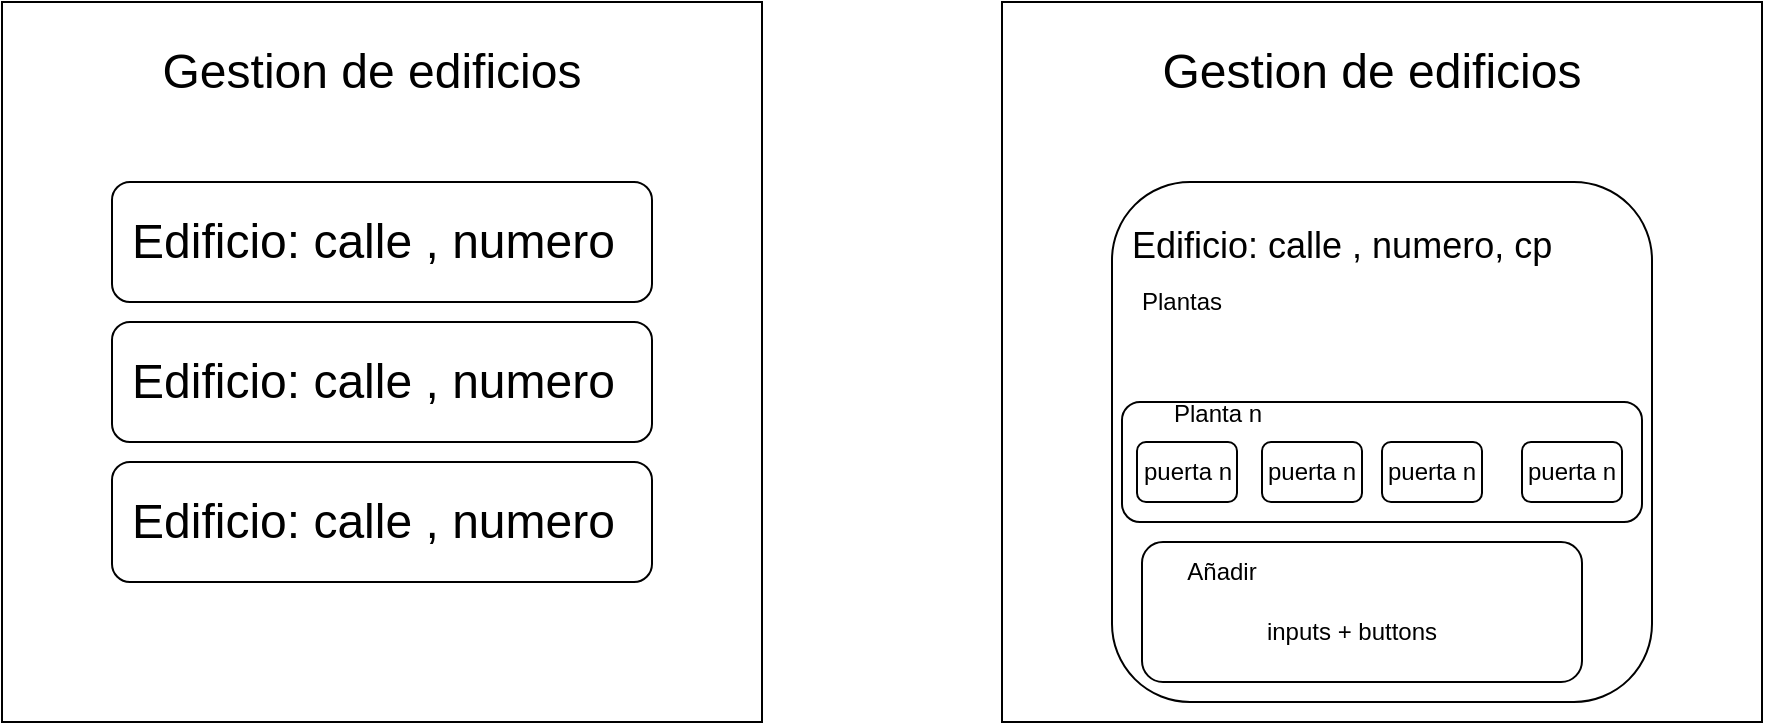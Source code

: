 <mxfile>
    <diagram id="L1CkRyodAxUsox6R4UOZ" name="Page-1">
        <mxGraphModel dx="493" dy="507" grid="1" gridSize="10" guides="1" tooltips="1" connect="1" arrows="1" fold="1" page="1" pageScale="1" pageWidth="850" pageHeight="1100" math="0" shadow="0">
            <root>
                <mxCell id="0"/>
                <mxCell id="1" parent="0"/>
                <mxCell id="37" value="" style="rounded=0;whiteSpace=wrap;html=1;" vertex="1" parent="1">
                    <mxGeometry x="140" y="130" width="380" height="360" as="geometry"/>
                </mxCell>
                <mxCell id="38" value="" style="rounded=1;whiteSpace=wrap;html=1;" vertex="1" parent="1">
                    <mxGeometry x="195" y="220" width="270" height="60" as="geometry"/>
                </mxCell>
                <mxCell id="40" value="&lt;font style=&quot;font-size: 24px;&quot;&gt;Gestion de edificios&lt;/font&gt;" style="text;html=1;strokeColor=none;fillColor=none;align=center;verticalAlign=middle;whiteSpace=wrap;rounded=0;" vertex="1" parent="1">
                    <mxGeometry x="190" y="150" width="270" height="30" as="geometry"/>
                </mxCell>
                <mxCell id="42" value="Edificio: calle , numero" style="text;html=1;strokeColor=none;fillColor=none;align=left;verticalAlign=middle;whiteSpace=wrap;rounded=0;fontSize=24;" vertex="1" parent="1">
                    <mxGeometry x="202.5" y="235" width="255" height="30" as="geometry"/>
                </mxCell>
                <mxCell id="43" value="" style="rounded=1;whiteSpace=wrap;html=1;" vertex="1" parent="1">
                    <mxGeometry x="195" y="290" width="270" height="60" as="geometry"/>
                </mxCell>
                <mxCell id="44" value="Edificio: calle , numero" style="text;html=1;strokeColor=none;fillColor=none;align=left;verticalAlign=middle;whiteSpace=wrap;rounded=0;fontSize=24;" vertex="1" parent="1">
                    <mxGeometry x="202.5" y="305" width="255" height="30" as="geometry"/>
                </mxCell>
                <mxCell id="47" value="" style="rounded=1;whiteSpace=wrap;html=1;" vertex="1" parent="1">
                    <mxGeometry x="195" y="360" width="270" height="60" as="geometry"/>
                </mxCell>
                <mxCell id="48" value="Edificio: calle , numero" style="text;html=1;strokeColor=none;fillColor=none;align=left;verticalAlign=middle;whiteSpace=wrap;rounded=0;fontSize=24;" vertex="1" parent="1">
                    <mxGeometry x="202.5" y="375" width="255" height="30" as="geometry"/>
                </mxCell>
                <mxCell id="49" value="" style="rounded=0;whiteSpace=wrap;html=1;" vertex="1" parent="1">
                    <mxGeometry x="640" y="130" width="380" height="360" as="geometry"/>
                </mxCell>
                <mxCell id="50" value="" style="rounded=1;whiteSpace=wrap;html=1;" vertex="1" parent="1">
                    <mxGeometry x="695" y="220" width="270" height="260" as="geometry"/>
                </mxCell>
                <mxCell id="51" value="&lt;font style=&quot;font-size: 24px;&quot;&gt;Gestion de edificios&lt;/font&gt;" style="text;html=1;strokeColor=none;fillColor=none;align=center;verticalAlign=middle;whiteSpace=wrap;rounded=0;" vertex="1" parent="1">
                    <mxGeometry x="690" y="150" width="270" height="30" as="geometry"/>
                </mxCell>
                <mxCell id="52" value="&lt;font style=&quot;font-size: 18px;&quot;&gt;Edificio: calle , numero, cp&lt;/font&gt;" style="text;html=1;strokeColor=none;fillColor=none;align=left;verticalAlign=middle;whiteSpace=wrap;rounded=0;fontSize=24;" vertex="1" parent="1">
                    <mxGeometry x="702.5" y="235" width="257.5" height="30" as="geometry"/>
                </mxCell>
                <mxCell id="63" value="" style="rounded=1;whiteSpace=wrap;html=1;fontSize=12;" vertex="1" parent="1">
                    <mxGeometry x="700" y="330" width="260" height="60" as="geometry"/>
                </mxCell>
                <mxCell id="64" value="Plantas" style="text;html=1;strokeColor=none;fillColor=none;align=center;verticalAlign=middle;whiteSpace=wrap;rounded=0;fontSize=12;" vertex="1" parent="1">
                    <mxGeometry x="700" y="265" width="60" height="30" as="geometry"/>
                </mxCell>
                <mxCell id="66" value="Planta n" style="text;html=1;strokeColor=none;fillColor=none;align=center;verticalAlign=middle;whiteSpace=wrap;rounded=0;fontSize=12;" vertex="1" parent="1">
                    <mxGeometry x="717.5" y="320" width="60" height="32.5" as="geometry"/>
                </mxCell>
                <mxCell id="68" value="puerta n" style="rounded=1;whiteSpace=wrap;html=1;fontSize=12;" vertex="1" parent="1">
                    <mxGeometry x="707.5" y="350" width="50" height="30" as="geometry"/>
                </mxCell>
                <mxCell id="70" value="puerta n" style="rounded=1;whiteSpace=wrap;html=1;fontSize=12;" vertex="1" parent="1">
                    <mxGeometry x="770" y="350" width="50" height="30" as="geometry"/>
                </mxCell>
                <mxCell id="72" value="puerta n" style="rounded=1;whiteSpace=wrap;html=1;fontSize=12;" vertex="1" parent="1">
                    <mxGeometry x="830" y="350" width="50" height="30" as="geometry"/>
                </mxCell>
                <mxCell id="73" value="puerta n" style="rounded=1;whiteSpace=wrap;html=1;fontSize=12;" vertex="1" parent="1">
                    <mxGeometry x="900" y="350" width="50" height="30" as="geometry"/>
                </mxCell>
                <mxCell id="74" value="" style="rounded=1;whiteSpace=wrap;html=1;fontSize=12;" vertex="1" parent="1">
                    <mxGeometry x="710" y="400" width="220" height="70" as="geometry"/>
                </mxCell>
                <mxCell id="75" value="Añadir" style="text;html=1;strokeColor=none;fillColor=none;align=center;verticalAlign=middle;whiteSpace=wrap;rounded=0;fontSize=12;" vertex="1" parent="1">
                    <mxGeometry x="720" y="400" width="60" height="30" as="geometry"/>
                </mxCell>
                <mxCell id="76" value="inputs + buttons" style="text;html=1;strokeColor=none;fillColor=none;align=center;verticalAlign=middle;whiteSpace=wrap;rounded=0;fontSize=12;" vertex="1" parent="1">
                    <mxGeometry x="720" y="430" width="190" height="30" as="geometry"/>
                </mxCell>
            </root>
        </mxGraphModel>
    </diagram>
</mxfile>